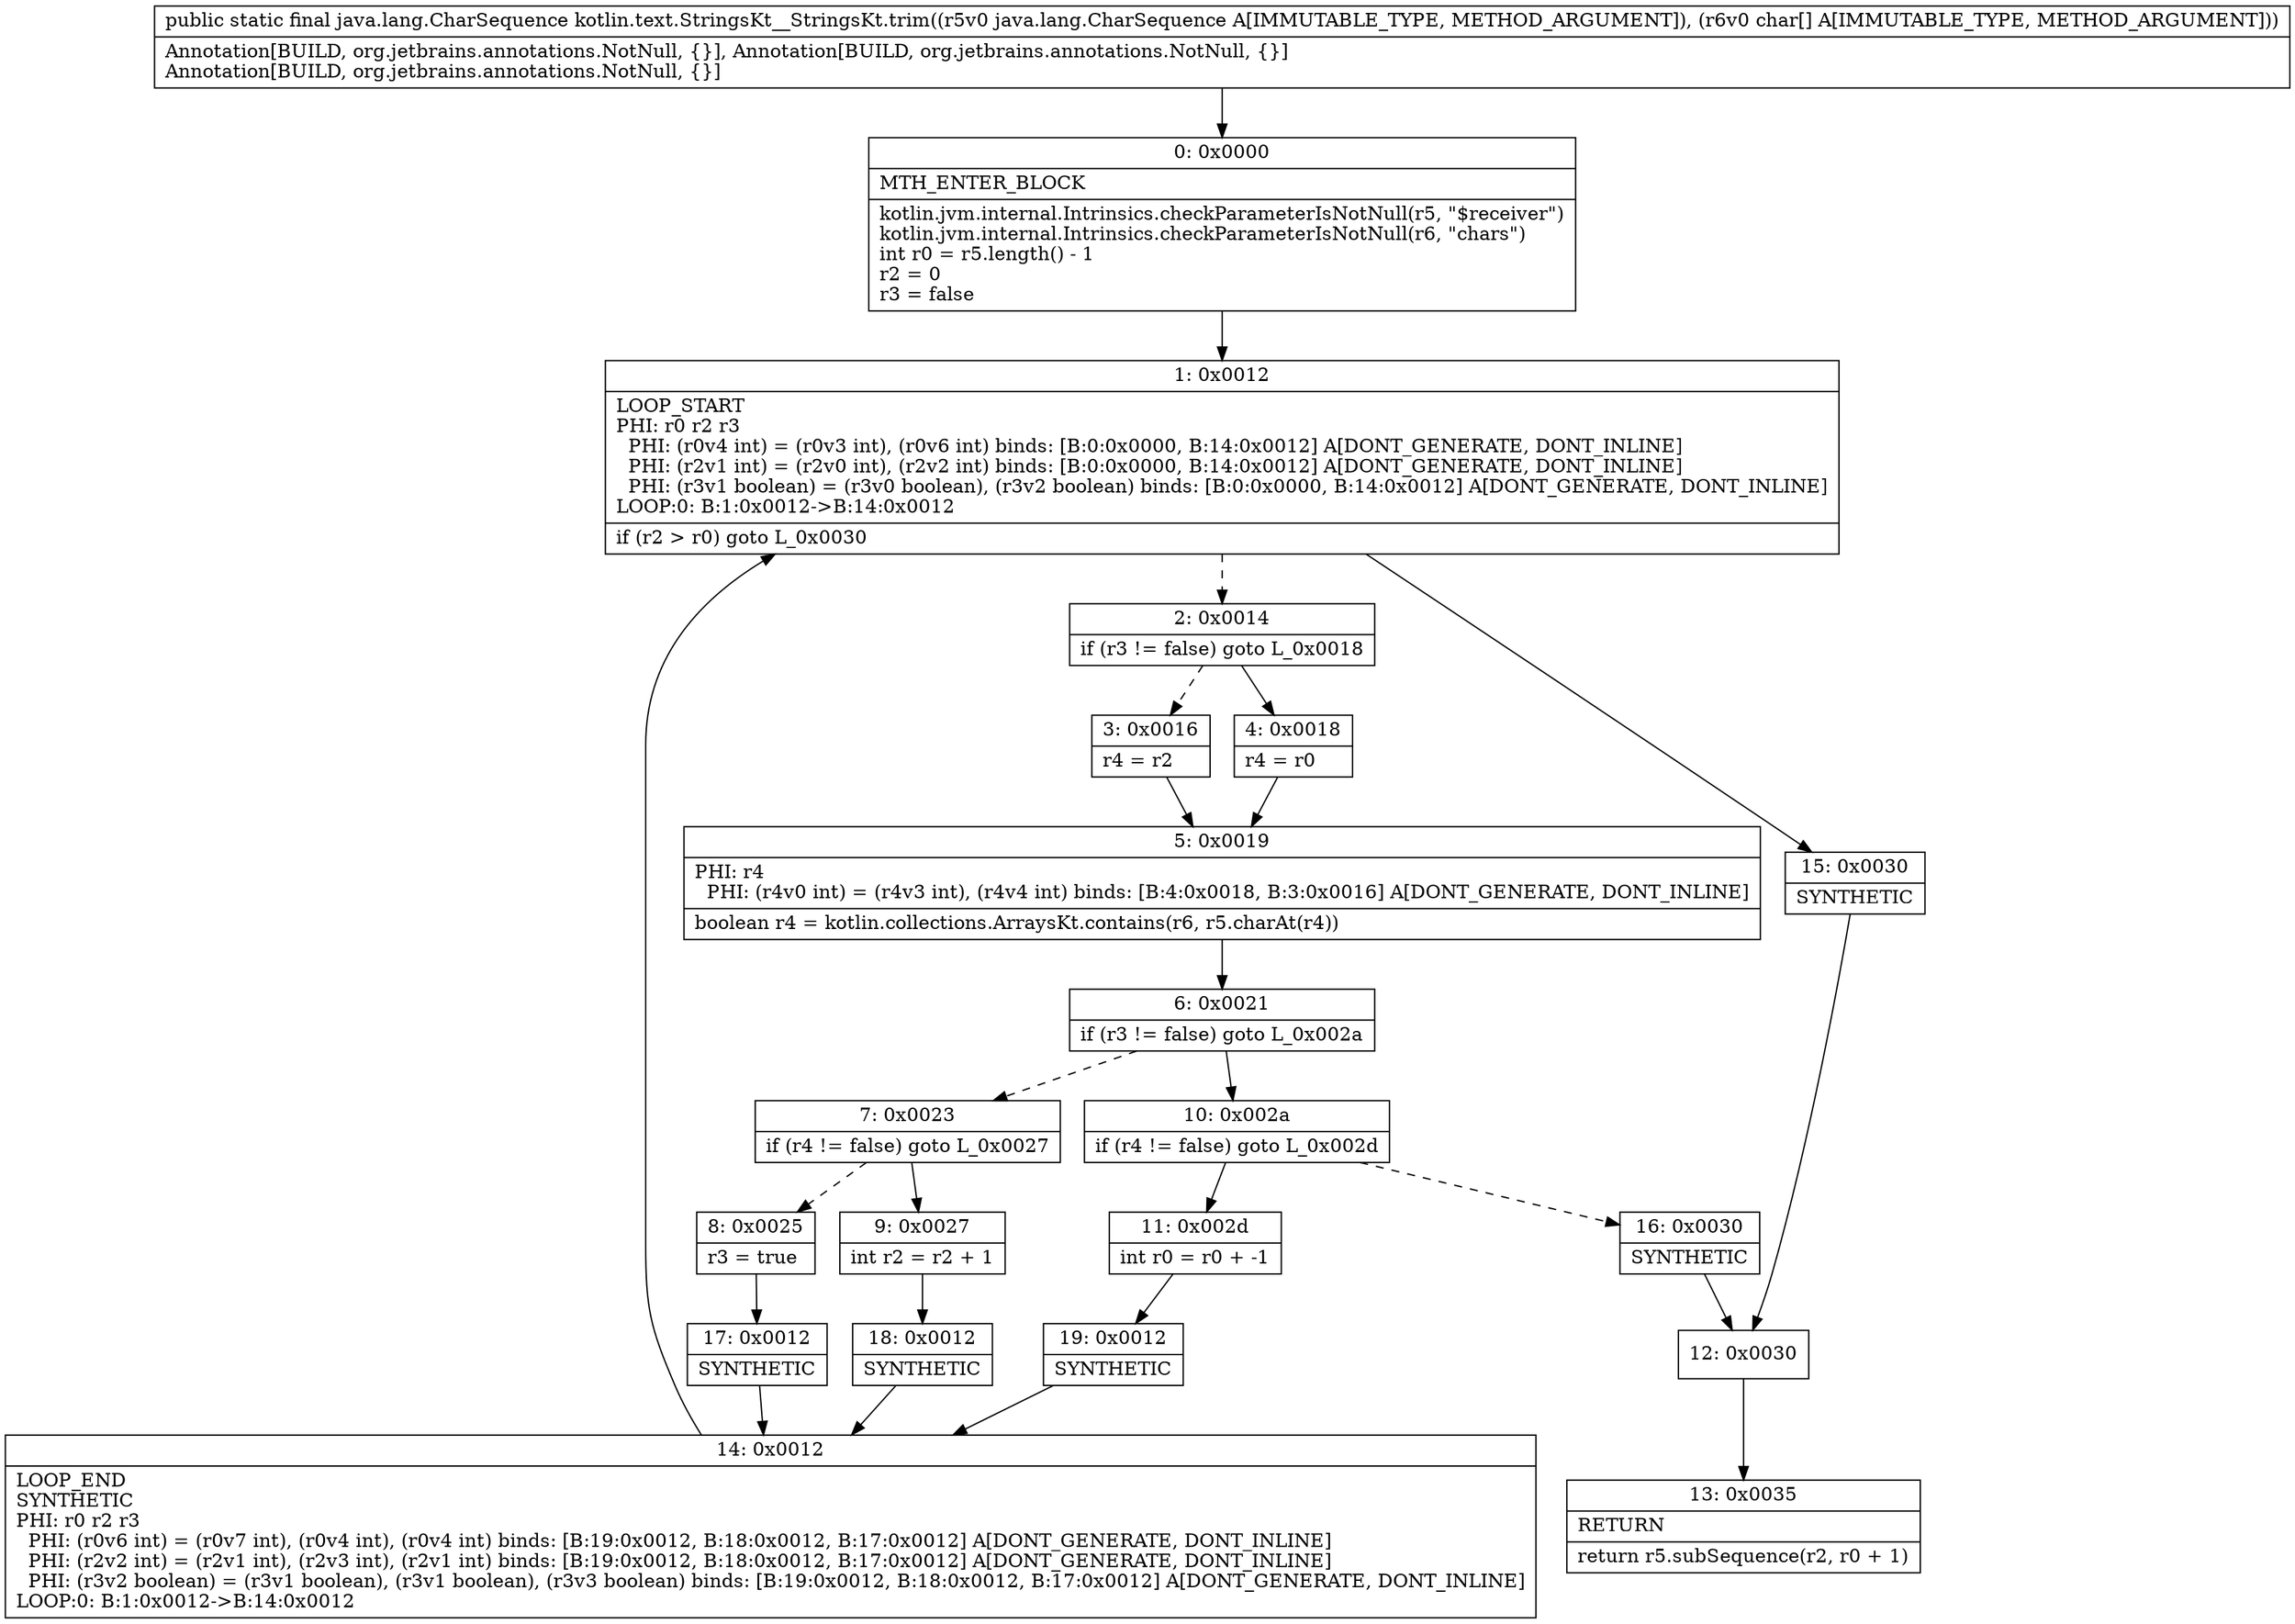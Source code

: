 digraph "CFG forkotlin.text.StringsKt__StringsKt.trim(Ljava\/lang\/CharSequence;[C)Ljava\/lang\/CharSequence;" {
Node_0 [shape=record,label="{0\:\ 0x0000|MTH_ENTER_BLOCK\l|kotlin.jvm.internal.Intrinsics.checkParameterIsNotNull(r5, \"$receiver\")\lkotlin.jvm.internal.Intrinsics.checkParameterIsNotNull(r6, \"chars\")\lint r0 = r5.length() \- 1\lr2 = 0\lr3 = false\l}"];
Node_1 [shape=record,label="{1\:\ 0x0012|LOOP_START\lPHI: r0 r2 r3 \l  PHI: (r0v4 int) = (r0v3 int), (r0v6 int) binds: [B:0:0x0000, B:14:0x0012] A[DONT_GENERATE, DONT_INLINE]\l  PHI: (r2v1 int) = (r2v0 int), (r2v2 int) binds: [B:0:0x0000, B:14:0x0012] A[DONT_GENERATE, DONT_INLINE]\l  PHI: (r3v1 boolean) = (r3v0 boolean), (r3v2 boolean) binds: [B:0:0x0000, B:14:0x0012] A[DONT_GENERATE, DONT_INLINE]\lLOOP:0: B:1:0x0012\-\>B:14:0x0012\l|if (r2 \> r0) goto L_0x0030\l}"];
Node_2 [shape=record,label="{2\:\ 0x0014|if (r3 != false) goto L_0x0018\l}"];
Node_3 [shape=record,label="{3\:\ 0x0016|r4 = r2\l}"];
Node_4 [shape=record,label="{4\:\ 0x0018|r4 = r0\l}"];
Node_5 [shape=record,label="{5\:\ 0x0019|PHI: r4 \l  PHI: (r4v0 int) = (r4v3 int), (r4v4 int) binds: [B:4:0x0018, B:3:0x0016] A[DONT_GENERATE, DONT_INLINE]\l|boolean r4 = kotlin.collections.ArraysKt.contains(r6, r5.charAt(r4))\l}"];
Node_6 [shape=record,label="{6\:\ 0x0021|if (r3 != false) goto L_0x002a\l}"];
Node_7 [shape=record,label="{7\:\ 0x0023|if (r4 != false) goto L_0x0027\l}"];
Node_8 [shape=record,label="{8\:\ 0x0025|r3 = true\l}"];
Node_9 [shape=record,label="{9\:\ 0x0027|int r2 = r2 + 1\l}"];
Node_10 [shape=record,label="{10\:\ 0x002a|if (r4 != false) goto L_0x002d\l}"];
Node_11 [shape=record,label="{11\:\ 0x002d|int r0 = r0 + \-1\l}"];
Node_12 [shape=record,label="{12\:\ 0x0030}"];
Node_13 [shape=record,label="{13\:\ 0x0035|RETURN\l|return r5.subSequence(r2, r0 + 1)\l}"];
Node_14 [shape=record,label="{14\:\ 0x0012|LOOP_END\lSYNTHETIC\lPHI: r0 r2 r3 \l  PHI: (r0v6 int) = (r0v7 int), (r0v4 int), (r0v4 int) binds: [B:19:0x0012, B:18:0x0012, B:17:0x0012] A[DONT_GENERATE, DONT_INLINE]\l  PHI: (r2v2 int) = (r2v1 int), (r2v3 int), (r2v1 int) binds: [B:19:0x0012, B:18:0x0012, B:17:0x0012] A[DONT_GENERATE, DONT_INLINE]\l  PHI: (r3v2 boolean) = (r3v1 boolean), (r3v1 boolean), (r3v3 boolean) binds: [B:19:0x0012, B:18:0x0012, B:17:0x0012] A[DONT_GENERATE, DONT_INLINE]\lLOOP:0: B:1:0x0012\-\>B:14:0x0012\l}"];
Node_15 [shape=record,label="{15\:\ 0x0030|SYNTHETIC\l}"];
Node_16 [shape=record,label="{16\:\ 0x0030|SYNTHETIC\l}"];
Node_17 [shape=record,label="{17\:\ 0x0012|SYNTHETIC\l}"];
Node_18 [shape=record,label="{18\:\ 0x0012|SYNTHETIC\l}"];
Node_19 [shape=record,label="{19\:\ 0x0012|SYNTHETIC\l}"];
MethodNode[shape=record,label="{public static final java.lang.CharSequence kotlin.text.StringsKt__StringsKt.trim((r5v0 java.lang.CharSequence A[IMMUTABLE_TYPE, METHOD_ARGUMENT]), (r6v0 char[] A[IMMUTABLE_TYPE, METHOD_ARGUMENT]))  | Annotation[BUILD, org.jetbrains.annotations.NotNull, \{\}], Annotation[BUILD, org.jetbrains.annotations.NotNull, \{\}]\lAnnotation[BUILD, org.jetbrains.annotations.NotNull, \{\}]\l}"];
MethodNode -> Node_0;
Node_0 -> Node_1;
Node_1 -> Node_2[style=dashed];
Node_1 -> Node_15;
Node_2 -> Node_3[style=dashed];
Node_2 -> Node_4;
Node_3 -> Node_5;
Node_4 -> Node_5;
Node_5 -> Node_6;
Node_6 -> Node_7[style=dashed];
Node_6 -> Node_10;
Node_7 -> Node_8[style=dashed];
Node_7 -> Node_9;
Node_8 -> Node_17;
Node_9 -> Node_18;
Node_10 -> Node_11;
Node_10 -> Node_16[style=dashed];
Node_11 -> Node_19;
Node_12 -> Node_13;
Node_14 -> Node_1;
Node_15 -> Node_12;
Node_16 -> Node_12;
Node_17 -> Node_14;
Node_18 -> Node_14;
Node_19 -> Node_14;
}

